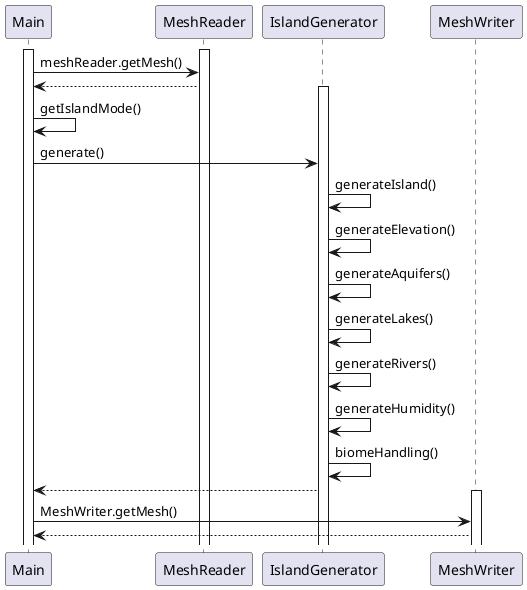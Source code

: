 @startuml
@startuml
participant Main
activate Main
activate MeshReader
Main -> MeshReader: meshReader.getMesh()
MeshReader --> Main
activate IslandGenerator
Main -> Main: getIslandMode()
Main -> IslandGenerator: generate()
IslandGenerator -> IslandGenerator: generateIsland()
IslandGenerator -> IslandGenerator: generateElevation()
IslandGenerator -> IslandGenerator: generateAquifers()
IslandGenerator -> IslandGenerator: generateLakes()
IslandGenerator -> IslandGenerator: generateRivers()
IslandGenerator -> IslandGenerator: generateHumidity()
IslandGenerator -> IslandGenerator: biomeHandling()
IslandGenerator --> Main
activate MeshWriter
Main -> MeshWriter: MeshWriter.getMesh()
MeshWriter --> Main
@enduml
